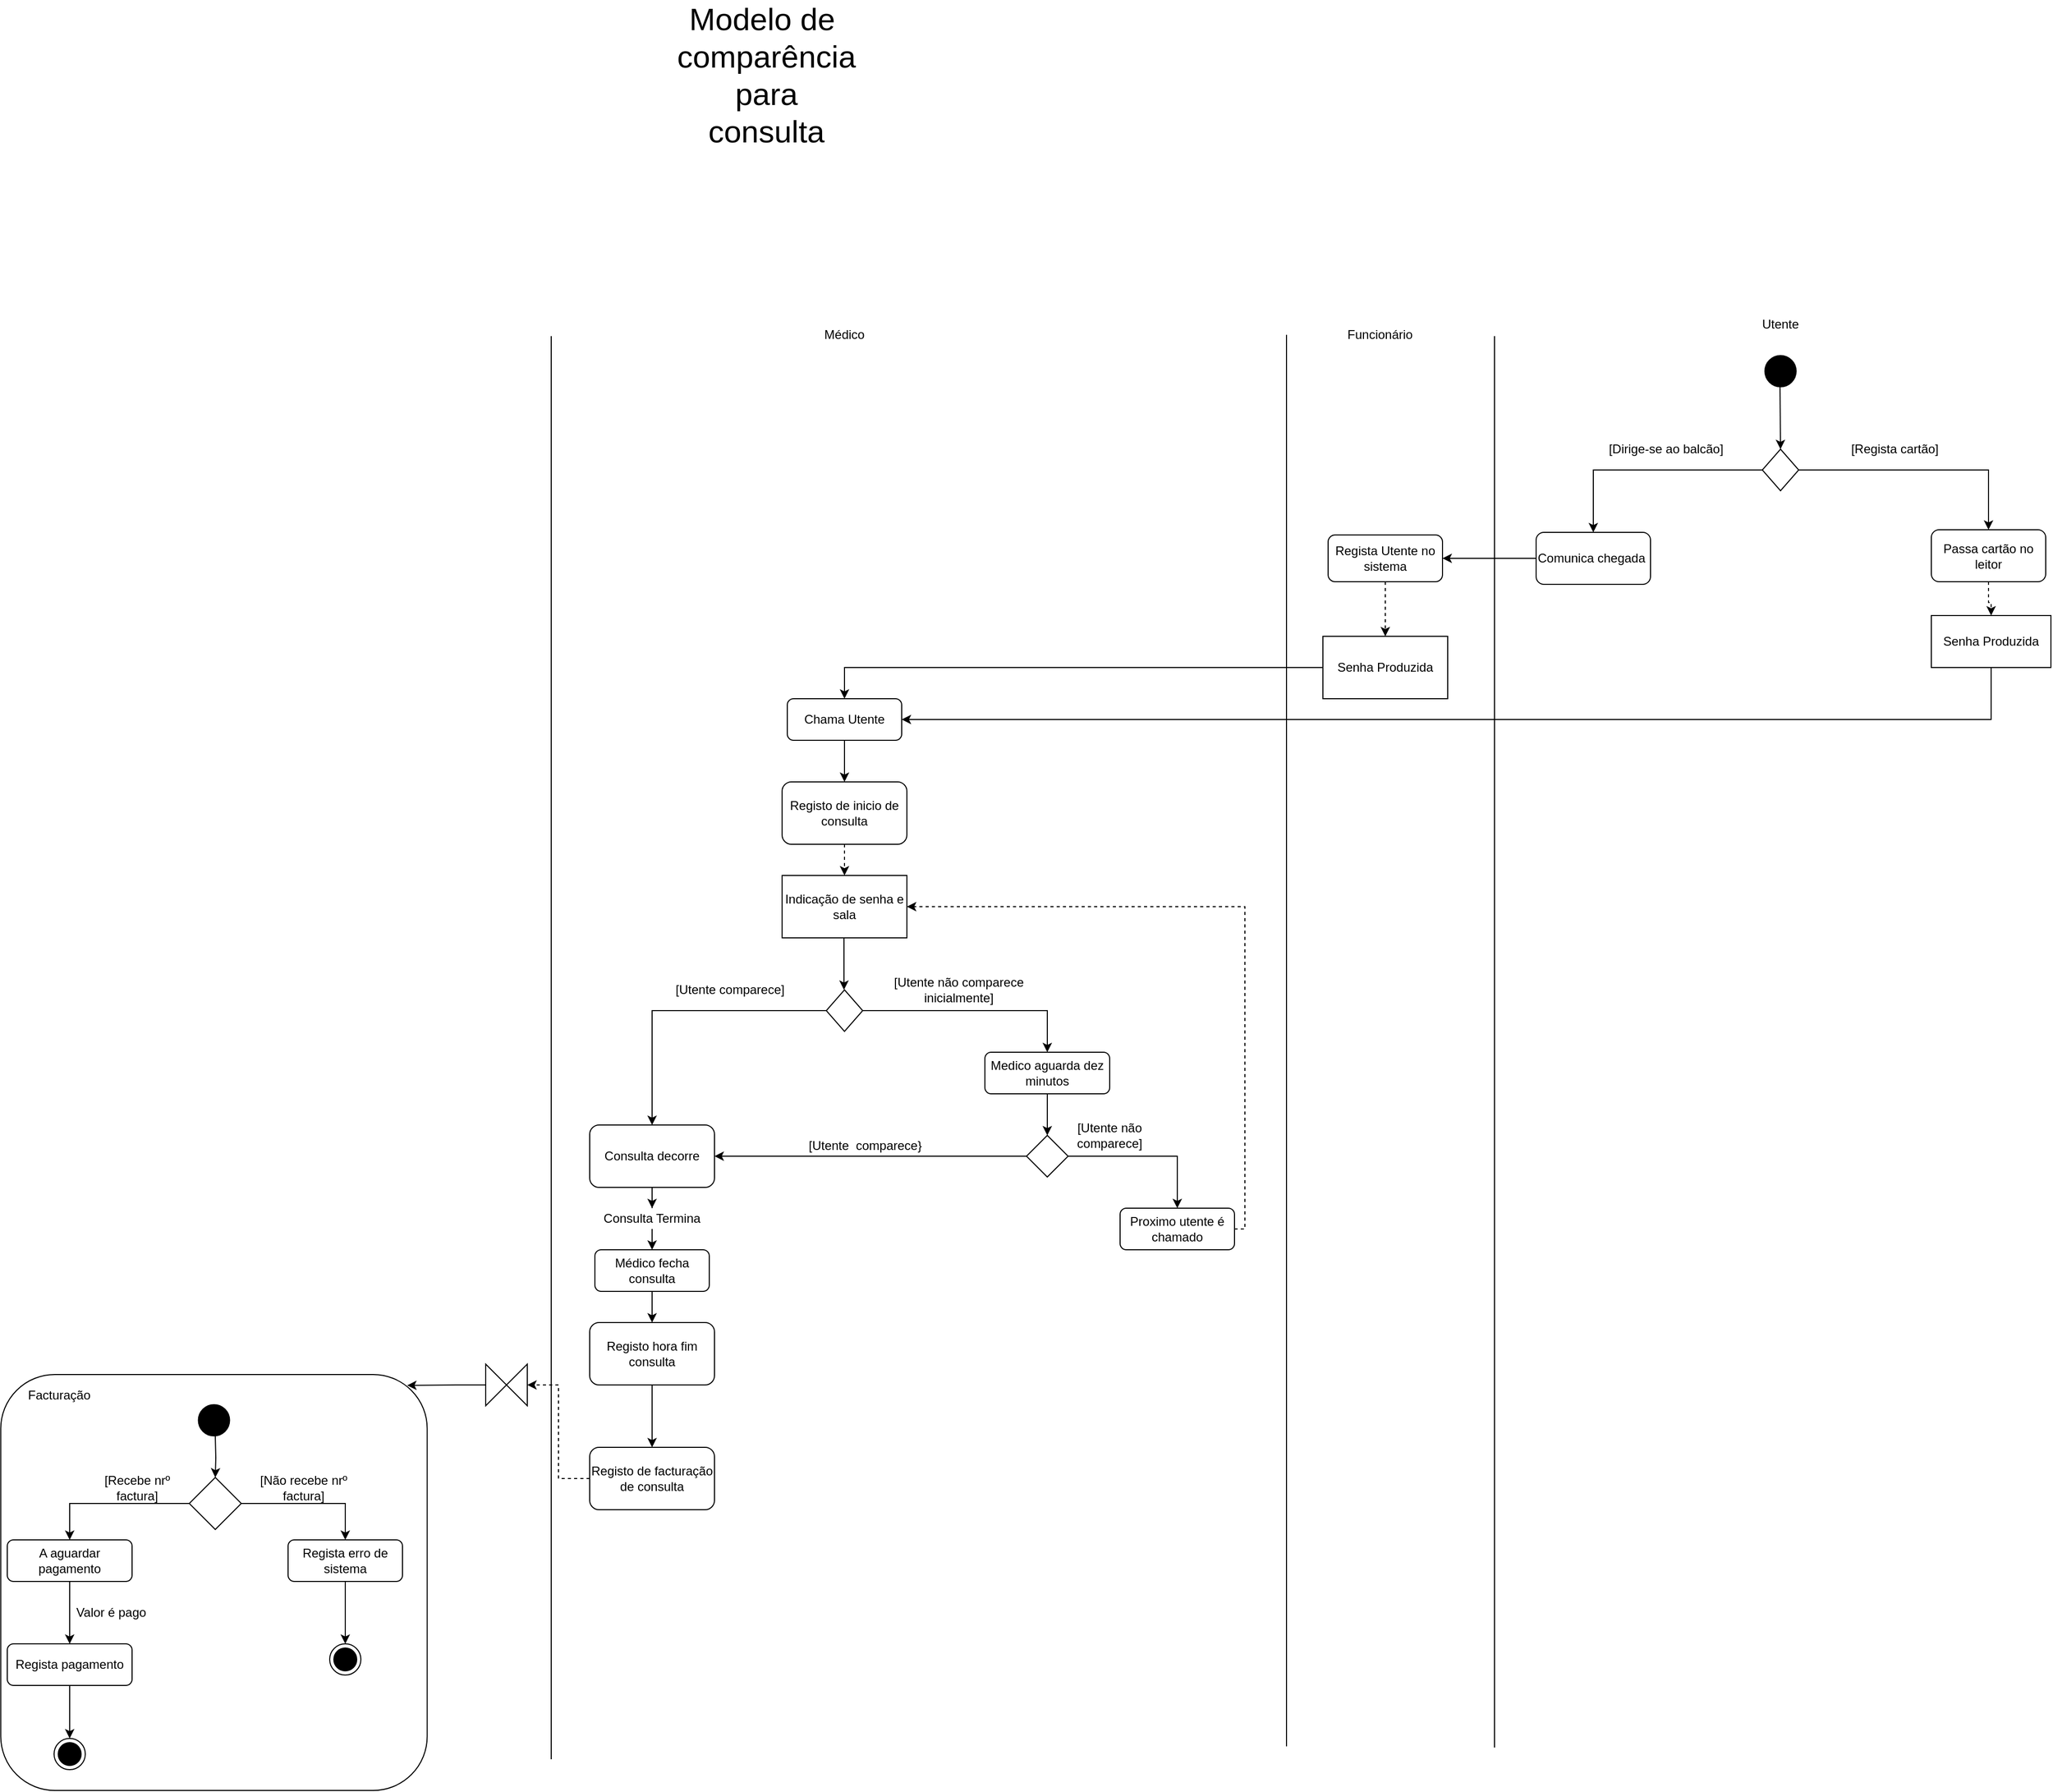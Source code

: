 <mxfile version="14.1.8" type="device"><diagram id="EcMf11oh7ab-3Mdb8-pB" name="Page-1"><mxGraphModel dx="2656" dy="1750" grid="1" gridSize="10" guides="1" tooltips="1" connect="1" arrows="1" fold="1" page="1" pageScale="1" pageWidth="827" pageHeight="1169" math="0" shadow="0"><root><mxCell id="0"/><mxCell id="1" parent="0"/><mxCell id="9Eos9uaa94-bCBMGDwYV-28" value="" style="rounded=1;whiteSpace=wrap;html=1;fillColor=none;arcSize=13;" parent="1" vertex="1"><mxGeometry x="-1356.25" y="1110" width="410" height="400" as="geometry"/></mxCell><mxCell id="OnpER1oF3NzPkExg98YN-1" value="" style="ellipse;whiteSpace=wrap;html=1;aspect=fixed;fillColor=#000000;" parent="1" vertex="1"><mxGeometry x="340" y="130" width="30" height="30" as="geometry"/></mxCell><mxCell id="OnpER1oF3NzPkExg98YN-2" value="Utente" style="text;html=1;strokeColor=none;fillColor=none;align=center;verticalAlign=middle;whiteSpace=wrap;rounded=0;" parent="1" vertex="1"><mxGeometry x="335" y="90" width="40" height="20" as="geometry"/></mxCell><mxCell id="OnpER1oF3NzPkExg98YN-3" value="Modelo de&amp;nbsp;&lt;br&gt;comparência para consulta" style="text;html=1;strokeColor=none;fillColor=none;align=center;verticalAlign=middle;whiteSpace=wrap;rounded=0;fontSize=30;" parent="1" vertex="1"><mxGeometry x="-640" y="-150" width="40" height="20" as="geometry"/></mxCell><mxCell id="OnpER1oF3NzPkExg98YN-4" value="" style="endArrow=classic;html=1;entryX=0.5;entryY=0;entryDx=0;entryDy=0;" parent="1" target="OnpER1oF3NzPkExg98YN-7" edge="1"><mxGeometry width="50" height="50" relative="1" as="geometry"><mxPoint x="354.5" y="160" as="sourcePoint"/><mxPoint x="354.5" y="210" as="targetPoint"/></mxGeometry></mxCell><mxCell id="OnpER1oF3NzPkExg98YN-8" style="edgeStyle=orthogonalEdgeStyle;rounded=0;orthogonalLoop=1;jettySize=auto;html=1;entryX=0.5;entryY=0;entryDx=0;entryDy=0;" parent="1" source="OnpER1oF3NzPkExg98YN-7" target="OnpER1oF3NzPkExg98YN-13" edge="1"><mxGeometry relative="1" as="geometry"><mxPoint x="170" y="290" as="targetPoint"/></mxGeometry></mxCell><mxCell id="OnpER1oF3NzPkExg98YN-10" style="edgeStyle=orthogonalEdgeStyle;rounded=0;orthogonalLoop=1;jettySize=auto;html=1;entryX=0.5;entryY=0;entryDx=0;entryDy=0;" parent="1" source="OnpER1oF3NzPkExg98YN-7" target="OnpER1oF3NzPkExg98YN-16" edge="1"><mxGeometry relative="1" as="geometry"><mxPoint x="560" y="290" as="targetPoint"/></mxGeometry></mxCell><mxCell id="OnpER1oF3NzPkExg98YN-7" value="" style="rhombus;whiteSpace=wrap;html=1;fillColor=#FFFFFF;" parent="1" vertex="1"><mxGeometry x="337.5" y="220" width="35" height="40" as="geometry"/></mxCell><mxCell id="OnpER1oF3NzPkExg98YN-9" value="[Dirige-se ao balcão]" style="text;html=1;strokeColor=none;fillColor=none;align=center;verticalAlign=middle;whiteSpace=wrap;rounded=0;" parent="1" vertex="1"><mxGeometry x="180" y="210" width="130" height="20" as="geometry"/></mxCell><mxCell id="OnpER1oF3NzPkExg98YN-12" value="[Regista cartão]" style="text;html=1;strokeColor=none;fillColor=none;align=center;verticalAlign=middle;whiteSpace=wrap;rounded=0;" parent="1" vertex="1"><mxGeometry x="400" y="210" width="130" height="20" as="geometry"/></mxCell><mxCell id="OnpER1oF3NzPkExg98YN-14" style="edgeStyle=orthogonalEdgeStyle;rounded=0;orthogonalLoop=1;jettySize=auto;html=1;entryX=1;entryY=0.5;entryDx=0;entryDy=0;" parent="1" source="OnpER1oF3NzPkExg98YN-13" target="OnpER1oF3NzPkExg98YN-15" edge="1"><mxGeometry relative="1" as="geometry"><mxPoint x="10" y="325" as="targetPoint"/></mxGeometry></mxCell><mxCell id="OnpER1oF3NzPkExg98YN-13" value="Comunica chegada&amp;nbsp;" style="rounded=1;whiteSpace=wrap;html=1;fillColor=#FFFFFF;" parent="1" vertex="1"><mxGeometry x="120" y="300" width="110" height="50" as="geometry"/></mxCell><mxCell id="OnpER1oF3NzPkExg98YN-26" style="edgeStyle=orthogonalEdgeStyle;rounded=0;orthogonalLoop=1;jettySize=auto;html=1;entryX=0.5;entryY=0;entryDx=0;entryDy=0;exitX=0;exitY=0.5;exitDx=0;exitDy=0;" parent="1" source="OHCcOhXSoLe-EAbliuYU-2" target="OnpER1oF3NzPkExg98YN-25" edge="1"><mxGeometry relative="1" as="geometry"/></mxCell><mxCell id="OHCcOhXSoLe-EAbliuYU-3" value="" style="edgeStyle=orthogonalEdgeStyle;rounded=0;orthogonalLoop=1;jettySize=auto;html=1;dashed=1;" parent="1" source="OnpER1oF3NzPkExg98YN-15" target="OHCcOhXSoLe-EAbliuYU-2" edge="1"><mxGeometry relative="1" as="geometry"/></mxCell><mxCell id="OnpER1oF3NzPkExg98YN-15" value="Regista Utente no sistema" style="rounded=1;whiteSpace=wrap;html=1;fillColor=#FFFFFF;" parent="1" vertex="1"><mxGeometry x="-80" y="302.5" width="110" height="45" as="geometry"/></mxCell><mxCell id="OnpER1oF3NzPkExg98YN-18" style="edgeStyle=orthogonalEdgeStyle;rounded=0;orthogonalLoop=1;jettySize=auto;html=1;dashed=1;" parent="1" source="OnpER1oF3NzPkExg98YN-16" target="OnpER1oF3NzPkExg98YN-21" edge="1"><mxGeometry relative="1" as="geometry"><mxPoint x="550" y="400" as="targetPoint"/></mxGeometry></mxCell><mxCell id="OnpER1oF3NzPkExg98YN-16" value="Passa cartão no leitor" style="rounded=1;whiteSpace=wrap;html=1;fillColor=#FFFFFF;" parent="1" vertex="1"><mxGeometry x="500" y="297.5" width="110" height="50" as="geometry"/></mxCell><mxCell id="OnpER1oF3NzPkExg98YN-28" style="edgeStyle=orthogonalEdgeStyle;rounded=0;orthogonalLoop=1;jettySize=auto;html=1;entryX=1;entryY=0.5;entryDx=0;entryDy=0;" parent="1" source="OnpER1oF3NzPkExg98YN-21" target="OnpER1oF3NzPkExg98YN-25" edge="1"><mxGeometry relative="1" as="geometry"><Array as="points"><mxPoint x="558" y="480"/></Array></mxGeometry></mxCell><mxCell id="OnpER1oF3NzPkExg98YN-21" value="Senha Produzida" style="rounded=0;whiteSpace=wrap;html=1;" parent="1" vertex="1"><mxGeometry x="500" y="380" width="115" height="50" as="geometry"/></mxCell><mxCell id="OnpER1oF3NzPkExg98YN-37" style="edgeStyle=orthogonalEdgeStyle;rounded=0;orthogonalLoop=1;jettySize=auto;html=1;entryX=0.5;entryY=0;entryDx=0;entryDy=0;" parent="1" source="OnpER1oF3NzPkExg98YN-25" target="S055_PDPZRWyGeDmr-9p-1" edge="1"><mxGeometry relative="1" as="geometry"><mxPoint x="-545" y="520" as="targetPoint"/></mxGeometry></mxCell><mxCell id="OnpER1oF3NzPkExg98YN-25" value="Chama Utente" style="rounded=1;whiteSpace=wrap;html=1;" parent="1" vertex="1"><mxGeometry x="-600" y="460" width="110" height="40" as="geometry"/></mxCell><mxCell id="OnpER1oF3NzPkExg98YN-38" value="Indicação de senha e sala" style="rounded=0;whiteSpace=wrap;html=1;" parent="1" vertex="1"><mxGeometry x="-605" y="630" width="120" height="60" as="geometry"/></mxCell><mxCell id="OnpER1oF3NzPkExg98YN-40" value="Consulta decorre" style="rounded=1;whiteSpace=wrap;html=1;" parent="1" vertex="1"><mxGeometry x="-790" y="870" width="120" height="60" as="geometry"/></mxCell><mxCell id="OnpER1oF3NzPkExg98YN-41" value="" style="endArrow=classic;html=1;" parent="1" edge="1"><mxGeometry width="50" height="50" relative="1" as="geometry"><mxPoint x="-545.5" y="690.0" as="sourcePoint"/><mxPoint x="-545.5" y="740.0" as="targetPoint"/></mxGeometry></mxCell><mxCell id="OnpER1oF3NzPkExg98YN-42" style="edgeStyle=orthogonalEdgeStyle;rounded=0;orthogonalLoop=1;jettySize=auto;html=1;entryX=0.5;entryY=0;entryDx=0;entryDy=0;" parent="1" source="OnpER1oF3NzPkExg98YN-44" target="OnpER1oF3NzPkExg98YN-40" edge="1"><mxGeometry relative="1" as="geometry"><mxPoint x="-730" y="850" as="targetPoint"/></mxGeometry></mxCell><mxCell id="OnpER1oF3NzPkExg98YN-43" style="edgeStyle=orthogonalEdgeStyle;rounded=0;orthogonalLoop=1;jettySize=auto;html=1;" parent="1" source="OnpER1oF3NzPkExg98YN-44" target="OnpER1oF3NzPkExg98YN-49" edge="1"><mxGeometry relative="1" as="geometry"><mxPoint x="-340" y="810.0" as="targetPoint"/></mxGeometry></mxCell><mxCell id="OnpER1oF3NzPkExg98YN-44" value="" style="rhombus;whiteSpace=wrap;html=1;fillColor=#FFFFFF;" parent="1" vertex="1"><mxGeometry x="-562.5" y="740" width="35" height="40" as="geometry"/></mxCell><mxCell id="OnpER1oF3NzPkExg98YN-45" value="[Utente comparece]" style="text;html=1;strokeColor=none;fillColor=none;align=center;verticalAlign=middle;whiteSpace=wrap;rounded=0;" parent="1" vertex="1"><mxGeometry x="-720" y="730" width="130" height="20" as="geometry"/></mxCell><mxCell id="OnpER1oF3NzPkExg98YN-46" value="[Utente não comparece inicialmente]" style="text;html=1;strokeColor=none;fillColor=none;align=center;verticalAlign=middle;whiteSpace=wrap;rounded=0;" parent="1" vertex="1"><mxGeometry x="-500" y="730" width="130" height="20" as="geometry"/></mxCell><mxCell id="OnpER1oF3NzPkExg98YN-50" style="edgeStyle=orthogonalEdgeStyle;rounded=0;orthogonalLoop=1;jettySize=auto;html=1;" parent="1" source="OnpER1oF3NzPkExg98YN-49" target="OnpER1oF3NzPkExg98YN-51" edge="1"><mxGeometry relative="1" as="geometry"><mxPoint x="-350" y="880" as="targetPoint"/></mxGeometry></mxCell><mxCell id="OnpER1oF3NzPkExg98YN-49" value="Medico aguarda dez minutos" style="rounded=1;whiteSpace=wrap;html=1;" parent="1" vertex="1"><mxGeometry x="-410" y="800" width="120" height="40" as="geometry"/></mxCell><mxCell id="OnpER1oF3NzPkExg98YN-52" style="edgeStyle=orthogonalEdgeStyle;rounded=0;orthogonalLoop=1;jettySize=auto;html=1;entryX=1;entryY=0.5;entryDx=0;entryDy=0;" parent="1" source="OnpER1oF3NzPkExg98YN-51" target="OnpER1oF3NzPkExg98YN-40" edge="1"><mxGeometry relative="1" as="geometry"/></mxCell><mxCell id="OnpER1oF3NzPkExg98YN-68" style="edgeStyle=orthogonalEdgeStyle;rounded=0;orthogonalLoop=1;jettySize=auto;html=1;" parent="1" source="OnpER1oF3NzPkExg98YN-51" target="OnpER1oF3NzPkExg98YN-69" edge="1"><mxGeometry relative="1" as="geometry"><mxPoint x="-240" y="950" as="targetPoint"/></mxGeometry></mxCell><mxCell id="OnpER1oF3NzPkExg98YN-51" value="" style="rhombus;whiteSpace=wrap;html=1;" parent="1" vertex="1"><mxGeometry x="-370" y="880" width="40" height="40" as="geometry"/></mxCell><mxCell id="OnpER1oF3NzPkExg98YN-53" value="[Utente&amp;nbsp; comparece}" style="text;html=1;strokeColor=none;fillColor=none;align=center;verticalAlign=middle;whiteSpace=wrap;rounded=0;" parent="1" vertex="1"><mxGeometry x="-590" y="880" width="130" height="20" as="geometry"/></mxCell><mxCell id="OnpER1oF3NzPkExg98YN-56" value="[Utente não comparece]" style="text;html=1;strokeColor=none;fillColor=none;align=center;verticalAlign=middle;whiteSpace=wrap;rounded=0;" parent="1" vertex="1"><mxGeometry x="-340" y="870" width="100" height="20" as="geometry"/></mxCell><mxCell id="OnpER1oF3NzPkExg98YN-75" style="edgeStyle=orthogonalEdgeStyle;rounded=0;orthogonalLoop=1;jettySize=auto;html=1;exitX=0.5;exitY=1;exitDx=0;exitDy=0;entryX=0.5;entryY=0;entryDx=0;entryDy=0;" parent="1" source="OnpER1oF3NzPkExg98YN-60" target="OnpER1oF3NzPkExg98YN-73" edge="1"><mxGeometry relative="1" as="geometry"/></mxCell><mxCell id="OnpER1oF3NzPkExg98YN-60" value="Consulta Termina" style="text;html=1;strokeColor=none;fillColor=none;align=center;verticalAlign=middle;whiteSpace=wrap;rounded=0;" parent="1" vertex="1"><mxGeometry x="-790" y="950" width="120" height="20" as="geometry"/></mxCell><mxCell id="OnpER1oF3NzPkExg98YN-61" style="edgeStyle=orthogonalEdgeStyle;rounded=0;orthogonalLoop=1;jettySize=auto;html=1;exitX=0.5;exitY=1;exitDx=0;exitDy=0;" parent="1" source="OnpER1oF3NzPkExg98YN-40" target="OnpER1oF3NzPkExg98YN-60" edge="1"><mxGeometry relative="1" as="geometry"><mxPoint x="-730.333" y="1000" as="targetPoint"/><mxPoint x="-730" y="930" as="sourcePoint"/></mxGeometry></mxCell><mxCell id="9Eos9uaa94-bCBMGDwYV-6" value="" style="edgeStyle=orthogonalEdgeStyle;rounded=0;orthogonalLoop=1;jettySize=auto;html=1;" parent="1" source="OnpER1oF3NzPkExg98YN-62" target="9Eos9uaa94-bCBMGDwYV-5" edge="1"><mxGeometry relative="1" as="geometry"/></mxCell><mxCell id="OnpER1oF3NzPkExg98YN-62" value="Registo hora fim consulta" style="rounded=1;whiteSpace=wrap;html=1;" parent="1" vertex="1"><mxGeometry x="-790.003" y="1060" width="120" height="60" as="geometry"/></mxCell><mxCell id="9Eos9uaa94-bCBMGDwYV-1" style="edgeStyle=orthogonalEdgeStyle;rounded=0;orthogonalLoop=1;jettySize=auto;html=1;dashed=1;entryX=1;entryY=0.5;entryDx=0;entryDy=0;" parent="1" source="OnpER1oF3NzPkExg98YN-69" target="OnpER1oF3NzPkExg98YN-38" edge="1"><mxGeometry relative="1" as="geometry"><Array as="points"><mxPoint x="-160" y="970"/><mxPoint x="-160" y="660"/></Array><mxPoint x="-410" y="690" as="targetPoint"/></mxGeometry></mxCell><mxCell id="OnpER1oF3NzPkExg98YN-69" value="Proximo utente é chamado" style="rounded=1;whiteSpace=wrap;html=1;" parent="1" vertex="1"><mxGeometry x="-280" y="950" width="110" height="40" as="geometry"/></mxCell><mxCell id="9Eos9uaa94-bCBMGDwYV-4" style="edgeStyle=orthogonalEdgeStyle;rounded=0;orthogonalLoop=1;jettySize=auto;html=1;entryX=0.5;entryY=0;entryDx=0;entryDy=0;" parent="1" source="OnpER1oF3NzPkExg98YN-73" target="OnpER1oF3NzPkExg98YN-62" edge="1"><mxGeometry relative="1" as="geometry"/></mxCell><mxCell id="OnpER1oF3NzPkExg98YN-73" value="Médico fecha consulta" style="rounded=1;whiteSpace=wrap;html=1;" parent="1" vertex="1"><mxGeometry x="-785" y="990" width="110" height="40" as="geometry"/></mxCell><mxCell id="9Eos9uaa94-bCBMGDwYV-8" value="" style="edgeStyle=orthogonalEdgeStyle;rounded=0;orthogonalLoop=1;jettySize=auto;html=1;" parent="1" target="9Eos9uaa94-bCBMGDwYV-7" edge="1"><mxGeometry relative="1" as="geometry"><mxPoint x="-1150.003" y="1169" as="sourcePoint"/></mxGeometry></mxCell><mxCell id="9Eos9uaa94-bCBMGDwYV-46" style="edgeStyle=orthogonalEdgeStyle;rounded=0;orthogonalLoop=1;jettySize=auto;html=1;fontSize=12;dashed=1;entryX=0.5;entryY=0;entryDx=0;entryDy=0;" parent="1" source="9Eos9uaa94-bCBMGDwYV-5" target="UPhZT9o0gp5XPM1-H7F0-2" edge="1"><mxGeometry relative="1" as="geometry"><mxPoint x="-880" y="1070" as="targetPoint"/></mxGeometry></mxCell><mxCell id="9Eos9uaa94-bCBMGDwYV-5" value="Registo de facturação de consulta" style="whiteSpace=wrap;html=1;rounded=1;" parent="1" vertex="1"><mxGeometry x="-790.003" y="1180" width="120" height="60" as="geometry"/></mxCell><mxCell id="9Eos9uaa94-bCBMGDwYV-9" style="edgeStyle=orthogonalEdgeStyle;rounded=0;orthogonalLoop=1;jettySize=auto;html=1;" parent="1" source="9Eos9uaa94-bCBMGDwYV-7" target="9Eos9uaa94-bCBMGDwYV-14" edge="1"><mxGeometry relative="1" as="geometry"><mxPoint x="-1020" y="1259" as="targetPoint"/><Array as="points"><mxPoint x="-1025" y="1234"/></Array></mxGeometry></mxCell><mxCell id="9Eos9uaa94-bCBMGDwYV-10" style="edgeStyle=orthogonalEdgeStyle;rounded=0;orthogonalLoop=1;jettySize=auto;html=1;" parent="1" source="9Eos9uaa94-bCBMGDwYV-7" target="9Eos9uaa94-bCBMGDwYV-15" edge="1"><mxGeometry relative="1" as="geometry"><mxPoint x="-1290" y="1269" as="targetPoint"/><Array as="points"><mxPoint x="-1290" y="1234"/></Array></mxGeometry></mxCell><mxCell id="9Eos9uaa94-bCBMGDwYV-7" value="" style="rhombus;whiteSpace=wrap;html=1;rounded=1;arcSize=0;" parent="1" vertex="1"><mxGeometry x="-1175" y="1209" width="50" height="50" as="geometry"/></mxCell><mxCell id="9Eos9uaa94-bCBMGDwYV-12" value="[Não recebe nrº factura]" style="text;html=1;strokeColor=none;fillColor=none;align=center;verticalAlign=middle;whiteSpace=wrap;rounded=0;" parent="1" vertex="1"><mxGeometry x="-1110" y="1209" width="90" height="20" as="geometry"/></mxCell><mxCell id="9Eos9uaa94-bCBMGDwYV-13" value="[Recebe nrº factura]" style="text;html=1;strokeColor=none;fillColor=none;align=center;verticalAlign=middle;whiteSpace=wrap;rounded=0;" parent="1" vertex="1"><mxGeometry x="-1270" y="1209" width="90" height="20" as="geometry"/></mxCell><mxCell id="OHCcOhXSoLe-EAbliuYU-8" value="" style="edgeStyle=orthogonalEdgeStyle;rounded=0;orthogonalLoop=1;jettySize=auto;html=1;" parent="1" source="9Eos9uaa94-bCBMGDwYV-14" target="9Eos9uaa94-bCBMGDwYV-21" edge="1"><mxGeometry relative="1" as="geometry"/></mxCell><mxCell id="9Eos9uaa94-bCBMGDwYV-14" value="Regista erro de sistema" style="rounded=1;whiteSpace=wrap;html=1;" parent="1" vertex="1"><mxGeometry x="-1080" y="1269" width="110" height="40" as="geometry"/></mxCell><mxCell id="9Eos9uaa94-bCBMGDwYV-23" style="edgeStyle=orthogonalEdgeStyle;rounded=0;orthogonalLoop=1;jettySize=auto;html=1;" parent="1" source="9Eos9uaa94-bCBMGDwYV-15" target="9Eos9uaa94-bCBMGDwYV-27" edge="1"><mxGeometry relative="1" as="geometry"><mxPoint x="-1290" y="1379" as="targetPoint"/></mxGeometry></mxCell><mxCell id="9Eos9uaa94-bCBMGDwYV-15" value="A aguardar pagamento" style="rounded=1;whiteSpace=wrap;html=1;" parent="1" vertex="1"><mxGeometry x="-1350" y="1269" width="120" height="40" as="geometry"/></mxCell><mxCell id="9Eos9uaa94-bCBMGDwYV-21" value="" style="ellipse;html=1;shape=endState;fillColor=#000000;" parent="1" vertex="1"><mxGeometry x="-1040" y="1369" width="30" height="30" as="geometry"/></mxCell><mxCell id="9Eos9uaa94-bCBMGDwYV-26" value="Valor é pago" style="text;html=1;strokeColor=none;fillColor=none;align=center;verticalAlign=middle;whiteSpace=wrap;rounded=0;" parent="1" vertex="1"><mxGeometry x="-1290" y="1329" width="80" height="20" as="geometry"/></mxCell><mxCell id="UPhZT9o0gp5XPM1-H7F0-1" style="edgeStyle=orthogonalEdgeStyle;rounded=0;orthogonalLoop=1;jettySize=auto;html=1;exitX=0.5;exitY=1;exitDx=0;exitDy=0;entryX=0.5;entryY=0;entryDx=0;entryDy=0;" parent="1" source="9Eos9uaa94-bCBMGDwYV-27" target="9Eos9uaa94-bCBMGDwYV-38" edge="1"><mxGeometry relative="1" as="geometry"/></mxCell><mxCell id="9Eos9uaa94-bCBMGDwYV-27" value="Regista pagamento" style="rounded=1;whiteSpace=wrap;html=1;" parent="1" vertex="1"><mxGeometry x="-1350" y="1369" width="120" height="40" as="geometry"/></mxCell><mxCell id="9Eos9uaa94-bCBMGDwYV-30" value="Funcionário" style="text;html=1;strokeColor=none;fillColor=none;align=center;verticalAlign=middle;whiteSpace=wrap;rounded=0;" parent="1" vertex="1"><mxGeometry x="-50" y="100" width="40" height="20" as="geometry"/></mxCell><mxCell id="9Eos9uaa94-bCBMGDwYV-32" value="Médico" style="text;html=1;strokeColor=none;fillColor=none;align=center;verticalAlign=middle;whiteSpace=wrap;rounded=0;" parent="1" vertex="1"><mxGeometry x="-565" y="100" width="40" height="20" as="geometry"/></mxCell><mxCell id="9Eos9uaa94-bCBMGDwYV-35" value="" style="endArrow=none;html=1;" parent="1" edge="1"><mxGeometry width="50" height="50" relative="1" as="geometry"><mxPoint x="-120" y="1467.597" as="sourcePoint"/><mxPoint x="-120" y="110" as="targetPoint"/></mxGeometry></mxCell><mxCell id="9Eos9uaa94-bCBMGDwYV-36" value="" style="endArrow=none;html=1;" parent="1" edge="1"><mxGeometry width="50" height="50" relative="1" as="geometry"><mxPoint x="80" y="1468.797" as="sourcePoint"/><mxPoint x="80" y="111.2" as="targetPoint"/></mxGeometry></mxCell><mxCell id="9Eos9uaa94-bCBMGDwYV-38" value="" style="ellipse;html=1;shape=endState;fillColor=#000000;" parent="1" vertex="1"><mxGeometry x="-1305" y="1460" width="30" height="30" as="geometry"/></mxCell><mxCell id="9Eos9uaa94-bCBMGDwYV-42" value="" style="ellipse;whiteSpace=wrap;html=1;fontSize=30;fillColor=#000000;" parent="1" vertex="1"><mxGeometry x="-1166.25" y="1139" width="30" height="30" as="geometry"/></mxCell><mxCell id="9Eos9uaa94-bCBMGDwYV-43" value="Facturação" style="text;html=1;strokeColor=none;fillColor=none;align=center;verticalAlign=middle;whiteSpace=wrap;rounded=0;fontSize=12;" parent="1" vertex="1"><mxGeometry x="-1320" y="1120" width="40" height="20" as="geometry"/></mxCell><mxCell id="9Eos9uaa94-bCBMGDwYV-45" value="" style="endArrow=none;html=1;" parent="1" edge="1"><mxGeometry width="50" height="50" relative="1" as="geometry"><mxPoint x="-827" y="1480" as="sourcePoint"/><mxPoint x="-827.0" y="111.2" as="targetPoint"/></mxGeometry></mxCell><mxCell id="OHCcOhXSoLe-EAbliuYU-2" value="Senha Produzida" style="whiteSpace=wrap;html=1;rounded=1;fillColor=#FFFFFF;arcSize=0;" parent="1" vertex="1"><mxGeometry x="-85" y="400" width="120" height="60" as="geometry"/></mxCell><mxCell id="UPhZT9o0gp5XPM1-H7F0-4" style="edgeStyle=orthogonalEdgeStyle;rounded=0;orthogonalLoop=1;jettySize=auto;html=1;exitX=0.5;exitY=1;exitDx=0;exitDy=0;entryX=0.953;entryY=0.026;entryDx=0;entryDy=0;entryPerimeter=0;" parent="1" source="UPhZT9o0gp5XPM1-H7F0-2" target="9Eos9uaa94-bCBMGDwYV-28" edge="1"><mxGeometry relative="1" as="geometry"/></mxCell><mxCell id="UPhZT9o0gp5XPM1-H7F0-2" value="" style="shape=collate;whiteSpace=wrap;html=1;rotation=90;" parent="1" vertex="1"><mxGeometry x="-890" y="1100" width="40" height="40" as="geometry"/></mxCell><mxCell id="S055_PDPZRWyGeDmr-9p-3" style="edgeStyle=orthogonalEdgeStyle;rounded=0;orthogonalLoop=1;jettySize=auto;html=1;exitX=0.5;exitY=1;exitDx=0;exitDy=0;entryX=0.5;entryY=0;entryDx=0;entryDy=0;dashed=1;" edge="1" parent="1" source="S055_PDPZRWyGeDmr-9p-1" target="OnpER1oF3NzPkExg98YN-38"><mxGeometry relative="1" as="geometry"/></mxCell><mxCell id="S055_PDPZRWyGeDmr-9p-1" value="Registo de inicio de consulta" style="rounded=1;whiteSpace=wrap;html=1;" vertex="1" parent="1"><mxGeometry x="-605" y="540" width="120" height="60" as="geometry"/></mxCell></root></mxGraphModel></diagram></mxfile>